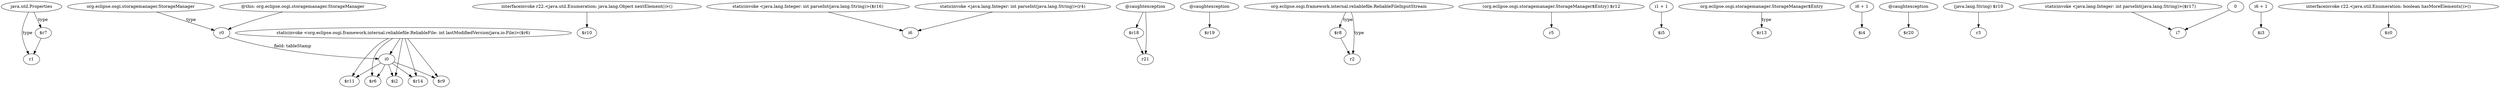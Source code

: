 digraph g {
0[label="java.util.Properties"]
1[label="r1"]
0->1[label="type"]
2[label="$r7"]
2->1[label=""]
3[label="staticinvoke <org.eclipse.osgi.framework.internal.reliablefile.ReliableFile: int lastModifiedVersion(java.io.File)>($r6)"]
4[label="$r6"]
3->4[label=""]
5[label="i0"]
5->4[label=""]
6[label="interfaceinvoke r22.<java.util.Enumeration: java.lang.Object nextElement()>()"]
7[label="$r10"]
6->7[label=""]
8[label="staticinvoke <java.lang.Integer: int parseInt(java.lang.String)>($r16)"]
9[label="i6"]
8->9[label=""]
10[label="$r14"]
3->10[label=""]
11[label="org.eclipse.osgi.storagemanager.StorageManager"]
12[label="r0"]
11->12[label="type"]
3->5[label=""]
13[label="$r18"]
14[label="r21"]
13->14[label=""]
15[label="$r11"]
5->15[label=""]
0->2[label="type"]
16[label="@caughtexception"]
16->13[label=""]
17[label="@caughtexception"]
18[label="$r19"]
17->18[label=""]
19[label="$r8"]
20[label="r2"]
19->20[label=""]
21[label="(org.eclipse.osgi.storagemanager.StorageManager$Entry) $r12"]
22[label="r5"]
21->22[label=""]
23[label="i1 + 1"]
24[label="$i5"]
23->24[label=""]
25[label="$i2"]
5->25[label=""]
26[label="org.eclipse.osgi.storagemanager.StorageManager$Entry"]
27[label="$r13"]
26->27[label="type"]
28[label="i6 + 1"]
29[label="$i4"]
28->29[label=""]
30[label="@caughtexception"]
31[label="$r20"]
30->31[label=""]
32[label="(java.lang.String) $r10"]
33[label="r3"]
32->33[label=""]
34[label="@this: org.eclipse.osgi.storagemanager.StorageManager"]
34->12[label=""]
16->14[label=""]
35[label="staticinvoke <java.lang.Integer: int parseInt(java.lang.String)>($r17)"]
36[label="i7"]
35->36[label=""]
37[label="$r9"]
3->37[label=""]
38[label="i6 + 1"]
39[label="$i3"]
38->39[label=""]
3->25[label=""]
3->15[label=""]
40[label="staticinvoke <java.lang.Integer: int parseInt(java.lang.String)>(r4)"]
40->9[label=""]
41[label="interfaceinvoke r22.<java.util.Enumeration: boolean hasMoreElements()>()"]
42[label="$z0"]
41->42[label=""]
12->5[label="field: tableStamp"]
43[label="org.eclipse.osgi.framework.internal.reliablefile.ReliableFileInputStream"]
43->20[label="type"]
5->10[label=""]
44[label="0"]
44->36[label=""]
43->19[label="type"]
5->37[label=""]
}